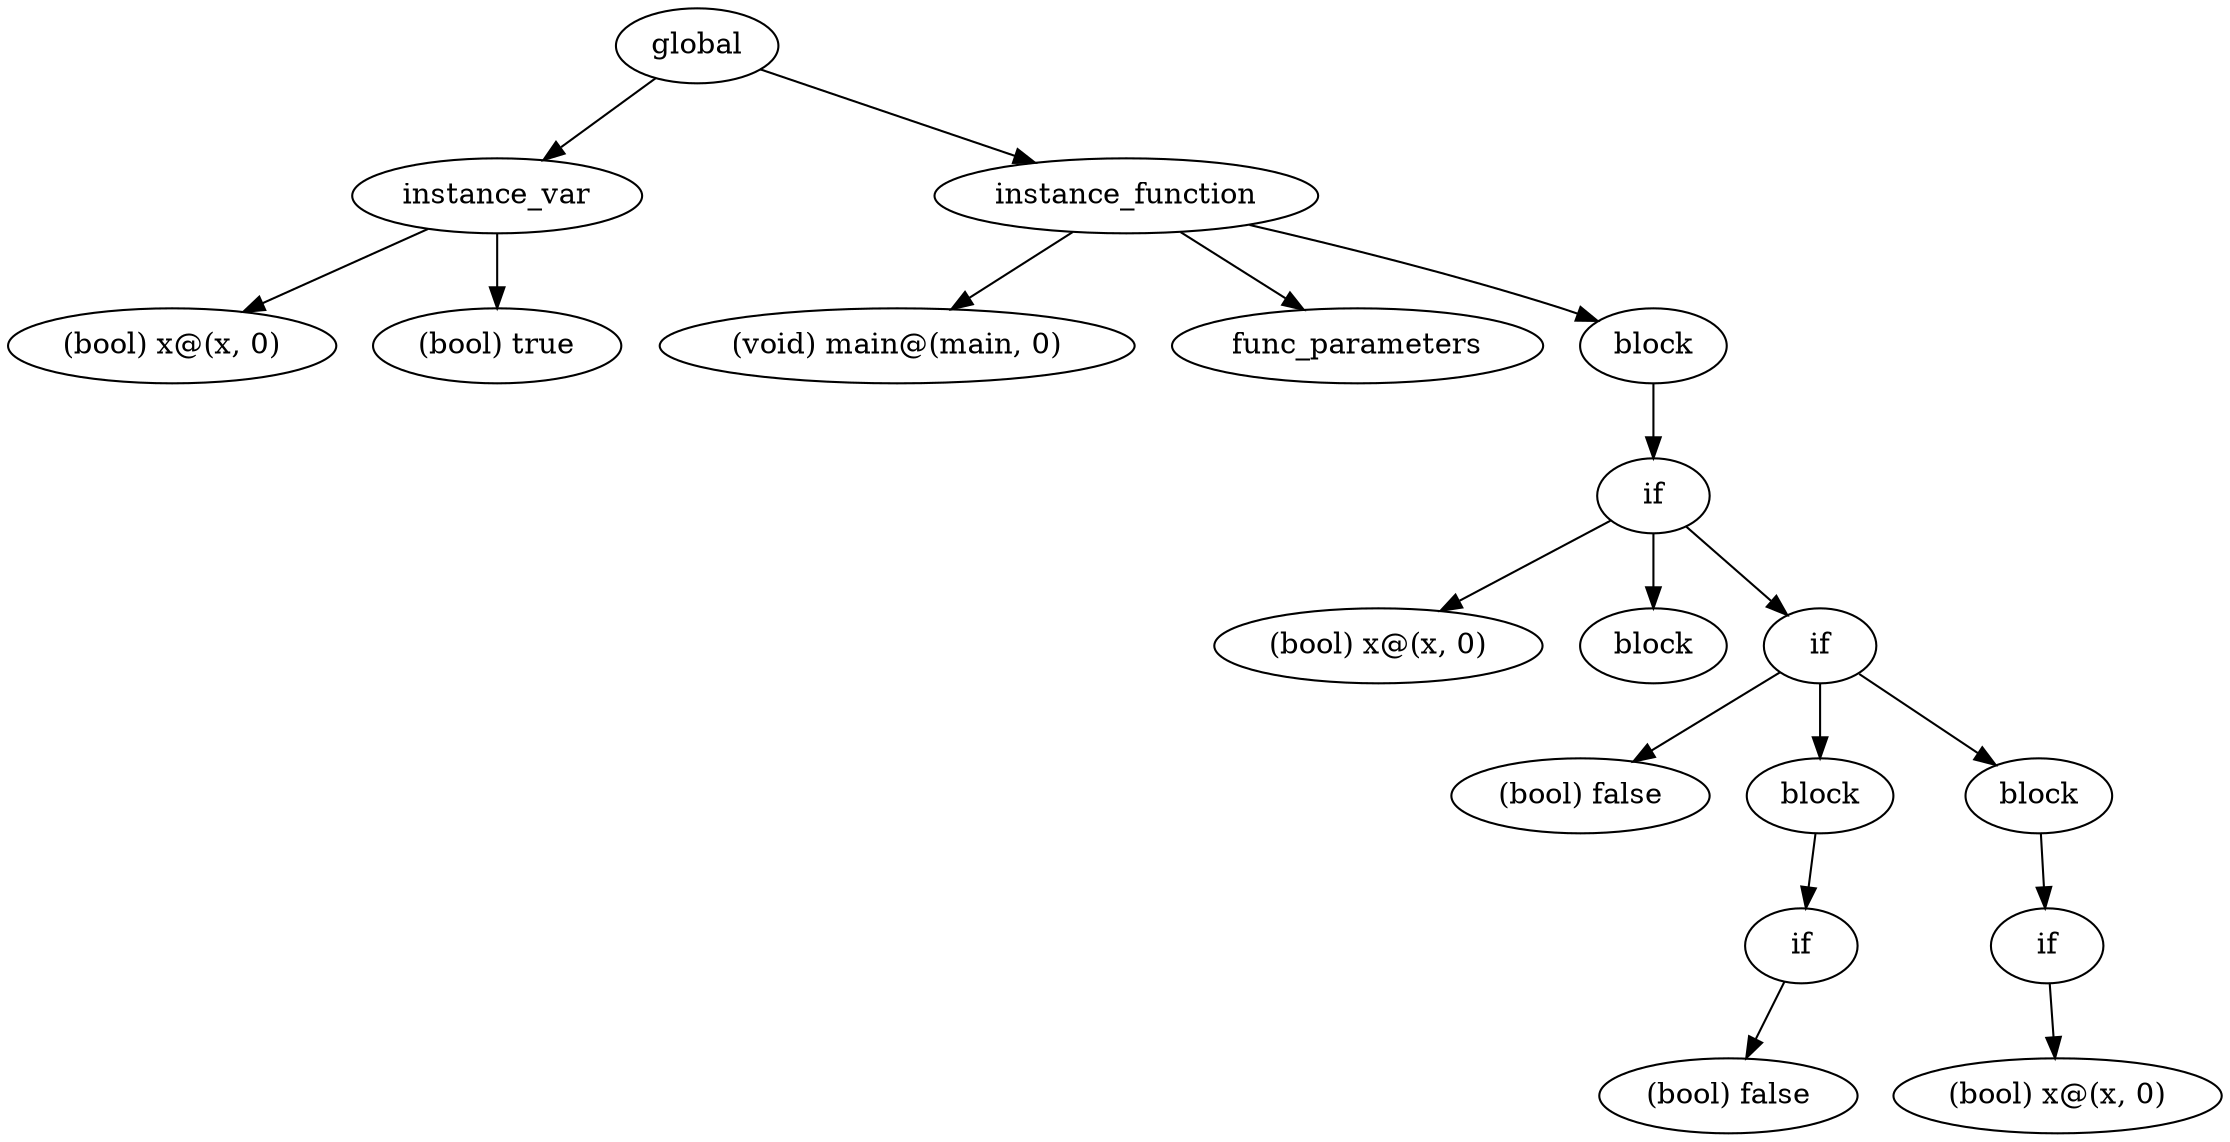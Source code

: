 digraph {
graph [ordering="out"];
node0[label="global"];
node1[label="instance_var"];
node2[label="(bool) x@(x, 0)"];
node1 -> node2;
node3[label="(bool) true"];
node1 -> node3;
node0 -> node1;
node4[label="instance_function"];
node5[label="(void) main@(main, 0)"];
node4 -> node5;
node6[label="func_parameters"];
node4 -> node6;
node7[label="block"];
node8[label="if"];
node9[label="(bool) x@(x, 0)"];
node8 -> node9;
node10[label="block"];
node8 -> node10;
node11[label="if"];
node12[label="(bool) false"];
node11 -> node12;
node13[label="block"];
node14[label="if"];
node15[label="(bool) false"];
node14 -> node15;
node13 -> node14;
node11 -> node13;
node16[label="block"];
node17[label="if"];
node18[label="(bool) x@(x, 0)"];
node17 -> node18;
node16 -> node17;
node11 -> node16;
node8 -> node11;
node7 -> node8;
node4 -> node7;
node0 -> node4;
}
